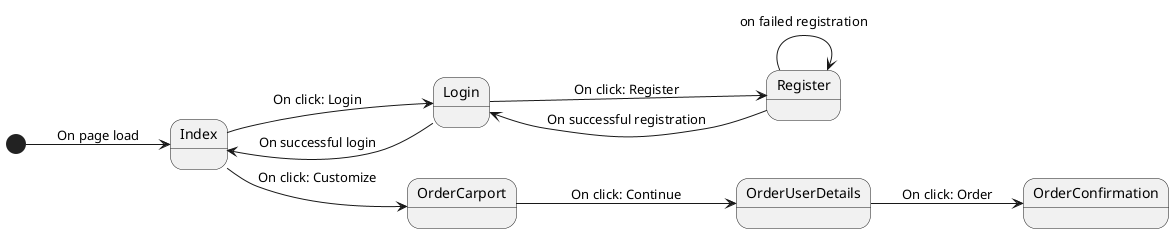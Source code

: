 @startuml
'https://plantuml.com/state-diagram

left to right direction

[*] --> Index: On page load

Index --> Login: On click: Login
Index --> OrderCarport: On click: Customize

Login --> Index: On successful login
Login --> Register: On click: Register

Register --> Login: On successful registration
Register --> Register: on failed registration

OrderCarport --> OrderUserDetails: On click: Continue
OrderUserDetails --> OrderConfirmation: On click: Order




@enduml